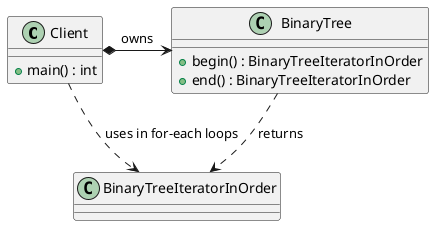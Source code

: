 @startuml
'https://plantuml.com/class-diagram

class Client {
    + main() : int
}

Client *-> BinaryTree : owns

class BinaryTree {
    + begin() : BinaryTreeIteratorInOrder
    + end() : BinaryTreeIteratorInOrder
}

BinaryTree ..> BinaryTreeIteratorInOrder : returns
Client .> BinaryTreeIteratorInOrder : uses in for-each loops

class BinaryTreeIteratorInOrder

@enduml
